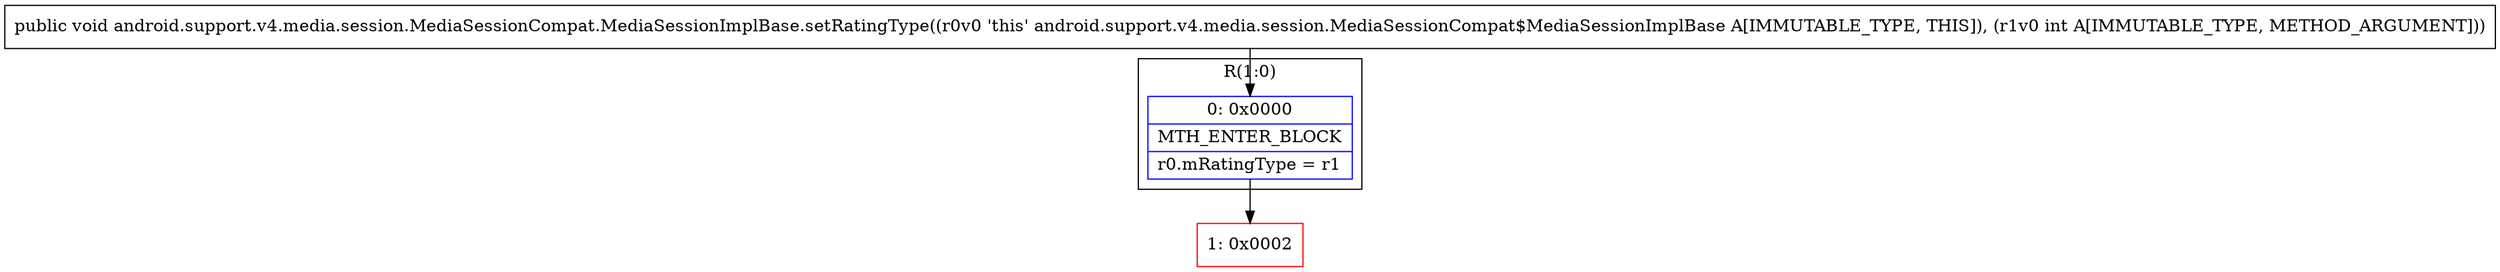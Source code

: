 digraph "CFG forandroid.support.v4.media.session.MediaSessionCompat.MediaSessionImplBase.setRatingType(I)V" {
subgraph cluster_Region_688056629 {
label = "R(1:0)";
node [shape=record,color=blue];
Node_0 [shape=record,label="{0\:\ 0x0000|MTH_ENTER_BLOCK\l|r0.mRatingType = r1\l}"];
}
Node_1 [shape=record,color=red,label="{1\:\ 0x0002}"];
MethodNode[shape=record,label="{public void android.support.v4.media.session.MediaSessionCompat.MediaSessionImplBase.setRatingType((r0v0 'this' android.support.v4.media.session.MediaSessionCompat$MediaSessionImplBase A[IMMUTABLE_TYPE, THIS]), (r1v0 int A[IMMUTABLE_TYPE, METHOD_ARGUMENT])) }"];
MethodNode -> Node_0;
Node_0 -> Node_1;
}

